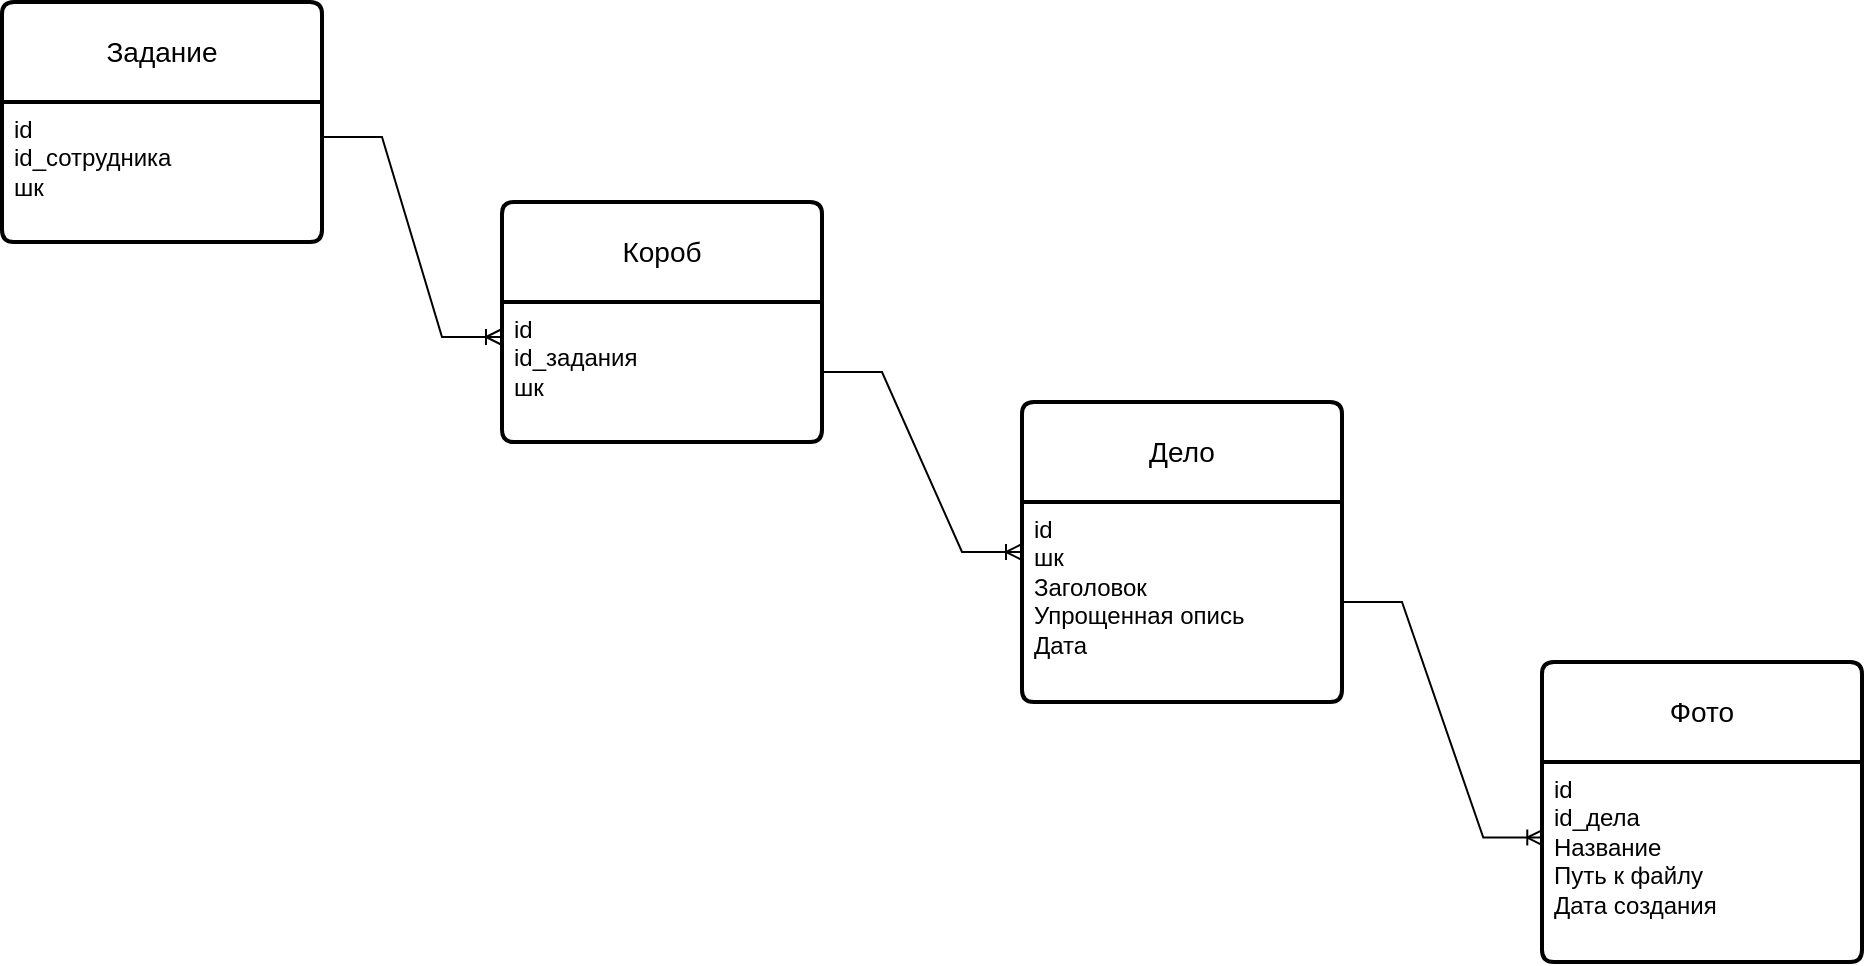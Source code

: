 <mxfile version="21.1.2" type="device">
  <diagram name="Страница 1" id="0vBkoj1Epnmy4fEPNpKV">
    <mxGraphModel dx="714" dy="423" grid="1" gridSize="10" guides="1" tooltips="1" connect="1" arrows="1" fold="1" page="1" pageScale="1" pageWidth="827" pageHeight="1169" math="0" shadow="0">
      <root>
        <mxCell id="0" />
        <mxCell id="1" parent="0" />
        <mxCell id="QET6Mndr9WsL6o-m_FyN-1" value="Короб" style="swimlane;childLayout=stackLayout;horizontal=1;startSize=50;horizontalStack=0;rounded=1;fontSize=14;fontStyle=0;strokeWidth=2;resizeParent=0;resizeLast=1;shadow=0;dashed=0;align=center;arcSize=4;whiteSpace=wrap;html=1;" parent="1" vertex="1">
          <mxGeometry x="380" y="180" width="160" height="120" as="geometry" />
        </mxCell>
        <mxCell id="QET6Mndr9WsL6o-m_FyN-2" value="id&lt;br&gt;id_задания&lt;br&gt;шк" style="align=left;strokeColor=none;fillColor=none;spacingLeft=4;fontSize=12;verticalAlign=top;resizable=0;rotatable=0;part=1;html=1;" parent="QET6Mndr9WsL6o-m_FyN-1" vertex="1">
          <mxGeometry y="50" width="160" height="70" as="geometry" />
        </mxCell>
        <mxCell id="QET6Mndr9WsL6o-m_FyN-3" value="Дело" style="swimlane;childLayout=stackLayout;horizontal=1;startSize=50;horizontalStack=0;rounded=1;fontSize=14;fontStyle=0;strokeWidth=2;resizeParent=0;resizeLast=1;shadow=0;dashed=0;align=center;arcSize=4;whiteSpace=wrap;html=1;" parent="1" vertex="1">
          <mxGeometry x="640" y="280" width="160" height="150" as="geometry" />
        </mxCell>
        <mxCell id="QET6Mndr9WsL6o-m_FyN-4" value="id&lt;br&gt;шк&lt;br&gt;Заголовок&lt;br&gt;Упрощенная опись&lt;br&gt;Дата" style="align=left;strokeColor=none;fillColor=none;spacingLeft=4;fontSize=12;verticalAlign=top;resizable=0;rotatable=0;part=1;html=1;" parent="QET6Mndr9WsL6o-m_FyN-3" vertex="1">
          <mxGeometry y="50" width="160" height="100" as="geometry" />
        </mxCell>
        <mxCell id="QET6Mndr9WsL6o-m_FyN-5" value="Фото" style="swimlane;childLayout=stackLayout;horizontal=1;startSize=50;horizontalStack=0;rounded=1;fontSize=14;fontStyle=0;strokeWidth=2;resizeParent=0;resizeLast=1;shadow=0;dashed=0;align=center;arcSize=4;whiteSpace=wrap;html=1;" parent="1" vertex="1">
          <mxGeometry x="900" y="410" width="160" height="150" as="geometry">
            <mxRectangle x="890" y="470" width="70" height="50" as="alternateBounds" />
          </mxGeometry>
        </mxCell>
        <mxCell id="QET6Mndr9WsL6o-m_FyN-6" value="id&lt;br&gt;id_дела&lt;br&gt;Название&lt;br&gt;Путь к файлу&lt;br&gt;Дата создания" style="align=left;strokeColor=none;fillColor=none;spacingLeft=4;fontSize=12;verticalAlign=top;resizable=0;rotatable=0;part=1;html=1;" parent="QET6Mndr9WsL6o-m_FyN-5" vertex="1">
          <mxGeometry y="50" width="160" height="100" as="geometry" />
        </mxCell>
        <mxCell id="QET6Mndr9WsL6o-m_FyN-7" value="Задание" style="swimlane;childLayout=stackLayout;horizontal=1;startSize=50;horizontalStack=0;rounded=1;fontSize=14;fontStyle=0;strokeWidth=2;resizeParent=0;resizeLast=1;shadow=0;dashed=0;align=center;arcSize=4;whiteSpace=wrap;html=1;" parent="1" vertex="1">
          <mxGeometry x="130" y="80" width="160" height="120" as="geometry" />
        </mxCell>
        <mxCell id="QET6Mndr9WsL6o-m_FyN-8" value="id&lt;br&gt;id_сотрудника&lt;br&gt;шк" style="align=left;strokeColor=none;fillColor=none;spacingLeft=4;fontSize=12;verticalAlign=top;resizable=0;rotatable=0;part=1;html=1;" parent="QET6Mndr9WsL6o-m_FyN-7" vertex="1">
          <mxGeometry y="50" width="160" height="70" as="geometry" />
        </mxCell>
        <mxCell id="QET6Mndr9WsL6o-m_FyN-9" value="" style="edgeStyle=entityRelationEdgeStyle;fontSize=12;html=1;endArrow=ERoneToMany;rounded=0;exitX=1;exitY=0.25;exitDx=0;exitDy=0;entryX=0;entryY=0.25;entryDx=0;entryDy=0;" parent="1" source="QET6Mndr9WsL6o-m_FyN-8" target="QET6Mndr9WsL6o-m_FyN-2" edge="1">
          <mxGeometry width="100" height="100" relative="1" as="geometry">
            <mxPoint x="350" y="150" as="sourcePoint" />
            <mxPoint x="450" y="50" as="targetPoint" />
          </mxGeometry>
        </mxCell>
        <mxCell id="QET6Mndr9WsL6o-m_FyN-11" value="" style="edgeStyle=entityRelationEdgeStyle;fontSize=12;html=1;endArrow=ERoneToMany;rounded=0;entryX=0;entryY=0.25;entryDx=0;entryDy=0;exitX=1;exitY=0.5;exitDx=0;exitDy=0;" parent="1" source="QET6Mndr9WsL6o-m_FyN-2" target="QET6Mndr9WsL6o-m_FyN-4" edge="1">
          <mxGeometry width="100" height="100" relative="1" as="geometry">
            <mxPoint x="690" y="100" as="sourcePoint" />
            <mxPoint x="930" y="50" as="targetPoint" />
          </mxGeometry>
        </mxCell>
        <mxCell id="QET6Mndr9WsL6o-m_FyN-12" value="" style="edgeStyle=entityRelationEdgeStyle;fontSize=12;html=1;endArrow=ERoneToMany;rounded=0;entryX=0.004;entryY=0.378;entryDx=0;entryDy=0;exitX=1;exitY=0.5;exitDx=0;exitDy=0;entryPerimeter=0;" parent="1" source="QET6Mndr9WsL6o-m_FyN-4" target="QET6Mndr9WsL6o-m_FyN-6" edge="1">
          <mxGeometry width="100" height="100" relative="1" as="geometry">
            <mxPoint x="900" y="100" as="sourcePoint" />
            <mxPoint x="1070" y="90" as="targetPoint" />
          </mxGeometry>
        </mxCell>
      </root>
    </mxGraphModel>
  </diagram>
</mxfile>
